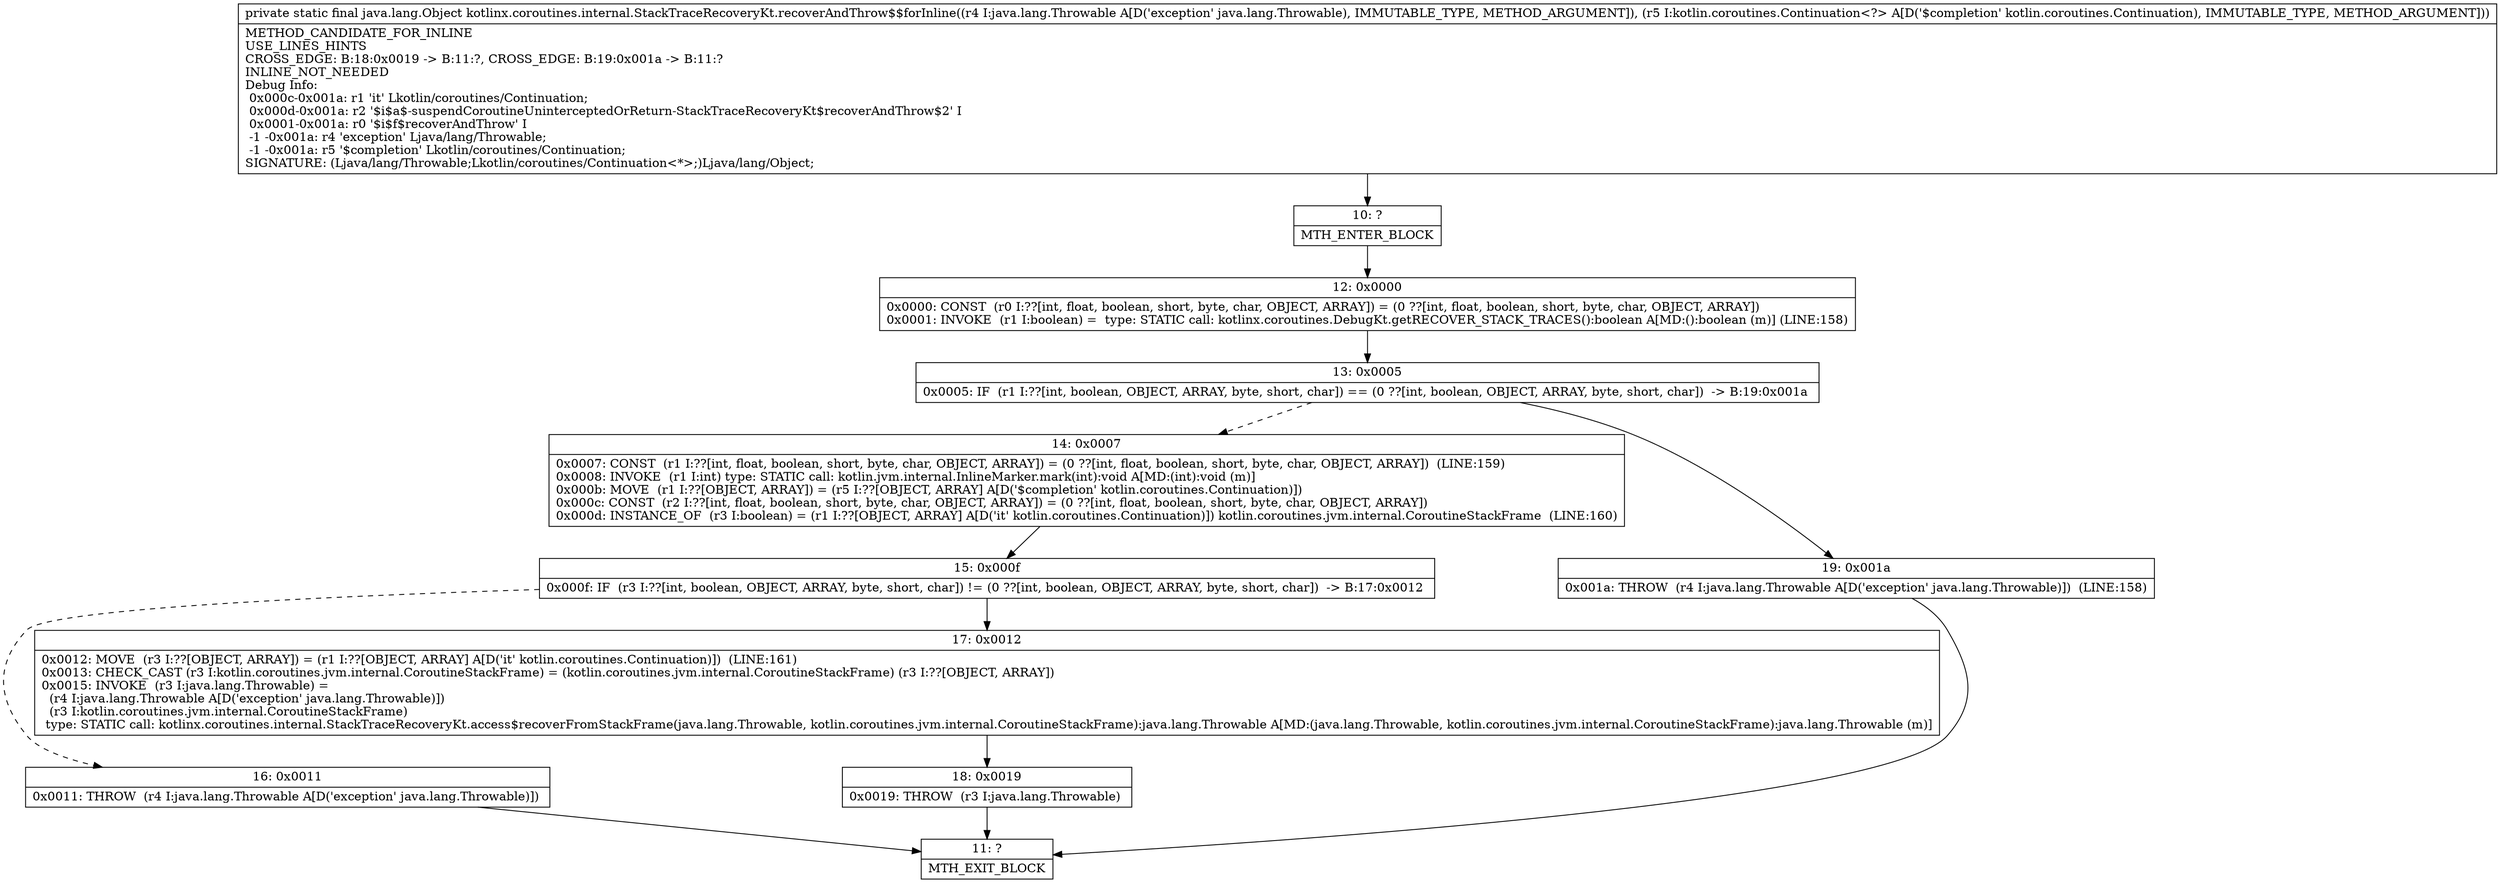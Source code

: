 digraph "CFG forkotlinx.coroutines.internal.StackTraceRecoveryKt.recoverAndThrow$$forInline(Ljava\/lang\/Throwable;Lkotlin\/coroutines\/Continuation;)Ljava\/lang\/Object;" {
Node_10 [shape=record,label="{10\:\ ?|MTH_ENTER_BLOCK\l}"];
Node_12 [shape=record,label="{12\:\ 0x0000|0x0000: CONST  (r0 I:??[int, float, boolean, short, byte, char, OBJECT, ARRAY]) = (0 ??[int, float, boolean, short, byte, char, OBJECT, ARRAY]) \l0x0001: INVOKE  (r1 I:boolean) =  type: STATIC call: kotlinx.coroutines.DebugKt.getRECOVER_STACK_TRACES():boolean A[MD:():boolean (m)] (LINE:158)\l}"];
Node_13 [shape=record,label="{13\:\ 0x0005|0x0005: IF  (r1 I:??[int, boolean, OBJECT, ARRAY, byte, short, char]) == (0 ??[int, boolean, OBJECT, ARRAY, byte, short, char])  \-\> B:19:0x001a \l}"];
Node_14 [shape=record,label="{14\:\ 0x0007|0x0007: CONST  (r1 I:??[int, float, boolean, short, byte, char, OBJECT, ARRAY]) = (0 ??[int, float, boolean, short, byte, char, OBJECT, ARRAY])  (LINE:159)\l0x0008: INVOKE  (r1 I:int) type: STATIC call: kotlin.jvm.internal.InlineMarker.mark(int):void A[MD:(int):void (m)]\l0x000b: MOVE  (r1 I:??[OBJECT, ARRAY]) = (r5 I:??[OBJECT, ARRAY] A[D('$completion' kotlin.coroutines.Continuation)]) \l0x000c: CONST  (r2 I:??[int, float, boolean, short, byte, char, OBJECT, ARRAY]) = (0 ??[int, float, boolean, short, byte, char, OBJECT, ARRAY]) \l0x000d: INSTANCE_OF  (r3 I:boolean) = (r1 I:??[OBJECT, ARRAY] A[D('it' kotlin.coroutines.Continuation)]) kotlin.coroutines.jvm.internal.CoroutineStackFrame  (LINE:160)\l}"];
Node_15 [shape=record,label="{15\:\ 0x000f|0x000f: IF  (r3 I:??[int, boolean, OBJECT, ARRAY, byte, short, char]) != (0 ??[int, boolean, OBJECT, ARRAY, byte, short, char])  \-\> B:17:0x0012 \l}"];
Node_16 [shape=record,label="{16\:\ 0x0011|0x0011: THROW  (r4 I:java.lang.Throwable A[D('exception' java.lang.Throwable)]) \l}"];
Node_11 [shape=record,label="{11\:\ ?|MTH_EXIT_BLOCK\l}"];
Node_17 [shape=record,label="{17\:\ 0x0012|0x0012: MOVE  (r3 I:??[OBJECT, ARRAY]) = (r1 I:??[OBJECT, ARRAY] A[D('it' kotlin.coroutines.Continuation)])  (LINE:161)\l0x0013: CHECK_CAST (r3 I:kotlin.coroutines.jvm.internal.CoroutineStackFrame) = (kotlin.coroutines.jvm.internal.CoroutineStackFrame) (r3 I:??[OBJECT, ARRAY]) \l0x0015: INVOKE  (r3 I:java.lang.Throwable) = \l  (r4 I:java.lang.Throwable A[D('exception' java.lang.Throwable)])\l  (r3 I:kotlin.coroutines.jvm.internal.CoroutineStackFrame)\l type: STATIC call: kotlinx.coroutines.internal.StackTraceRecoveryKt.access$recoverFromStackFrame(java.lang.Throwable, kotlin.coroutines.jvm.internal.CoroutineStackFrame):java.lang.Throwable A[MD:(java.lang.Throwable, kotlin.coroutines.jvm.internal.CoroutineStackFrame):java.lang.Throwable (m)]\l}"];
Node_18 [shape=record,label="{18\:\ 0x0019|0x0019: THROW  (r3 I:java.lang.Throwable) \l}"];
Node_19 [shape=record,label="{19\:\ 0x001a|0x001a: THROW  (r4 I:java.lang.Throwable A[D('exception' java.lang.Throwable)])  (LINE:158)\l}"];
MethodNode[shape=record,label="{private static final java.lang.Object kotlinx.coroutines.internal.StackTraceRecoveryKt.recoverAndThrow$$forInline((r4 I:java.lang.Throwable A[D('exception' java.lang.Throwable), IMMUTABLE_TYPE, METHOD_ARGUMENT]), (r5 I:kotlin.coroutines.Continuation\<?\> A[D('$completion' kotlin.coroutines.Continuation), IMMUTABLE_TYPE, METHOD_ARGUMENT]))  | METHOD_CANDIDATE_FOR_INLINE\lUSE_LINES_HINTS\lCROSS_EDGE: B:18:0x0019 \-\> B:11:?, CROSS_EDGE: B:19:0x001a \-\> B:11:?\lINLINE_NOT_NEEDED\lDebug Info:\l  0x000c\-0x001a: r1 'it' Lkotlin\/coroutines\/Continuation;\l  0x000d\-0x001a: r2 '$i$a$\-suspendCoroutineUninterceptedOrReturn\-StackTraceRecoveryKt$recoverAndThrow$2' I\l  0x0001\-0x001a: r0 '$i$f$recoverAndThrow' I\l  \-1 \-0x001a: r4 'exception' Ljava\/lang\/Throwable;\l  \-1 \-0x001a: r5 '$completion' Lkotlin\/coroutines\/Continuation;\lSIGNATURE: (Ljava\/lang\/Throwable;Lkotlin\/coroutines\/Continuation\<*\>;)Ljava\/lang\/Object;\l}"];
MethodNode -> Node_10;Node_10 -> Node_12;
Node_12 -> Node_13;
Node_13 -> Node_14[style=dashed];
Node_13 -> Node_19;
Node_14 -> Node_15;
Node_15 -> Node_16[style=dashed];
Node_15 -> Node_17;
Node_16 -> Node_11;
Node_17 -> Node_18;
Node_18 -> Node_11;
Node_19 -> Node_11;
}

